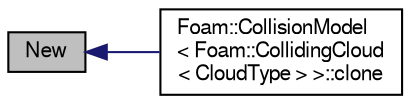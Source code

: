 digraph "New"
{
  bgcolor="transparent";
  edge [fontname="FreeSans",fontsize="10",labelfontname="FreeSans",labelfontsize="10"];
  node [fontname="FreeSans",fontsize="10",shape=record];
  rankdir="LR";
  Node16 [label="New",height=0.2,width=0.4,color="black", fillcolor="grey75", style="filled", fontcolor="black"];
  Node16 -> Node17 [dir="back",color="midnightblue",fontsize="10",style="solid",fontname="FreeSans"];
  Node17 [label="Foam::CollisionModel\l\< Foam::CollidingCloud\l\< CloudType \> \>::clone",height=0.2,width=0.4,color="black",URL="$a23754.html#af94514f3a64557280272f5c7d1b1f7ff",tooltip="Construct and return a clone. "];
}
